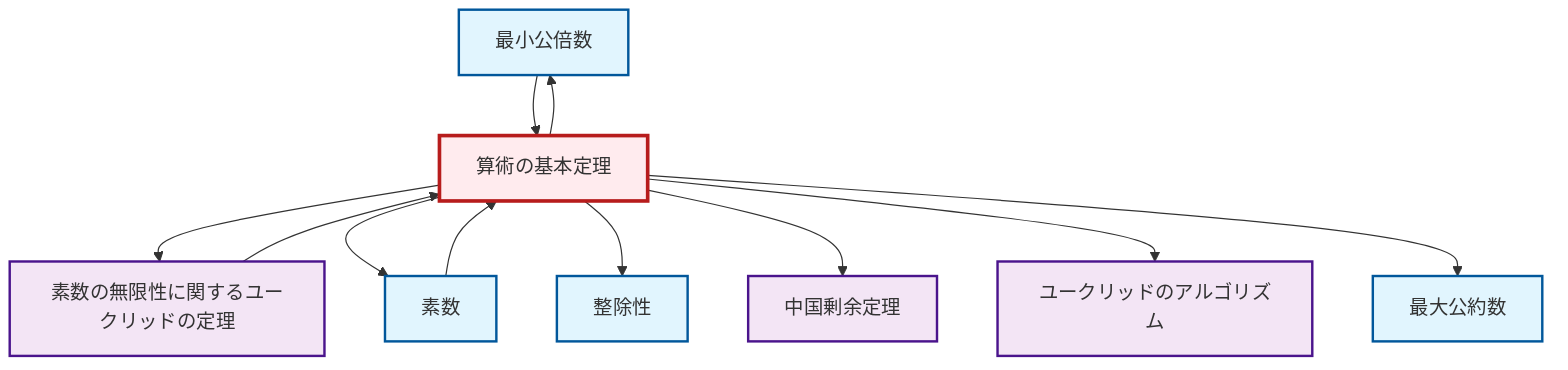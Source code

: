 graph TD
    classDef definition fill:#e1f5fe,stroke:#01579b,stroke-width:2px
    classDef theorem fill:#f3e5f5,stroke:#4a148c,stroke-width:2px
    classDef axiom fill:#fff3e0,stroke:#e65100,stroke-width:2px
    classDef example fill:#e8f5e9,stroke:#1b5e20,stroke-width:2px
    classDef current fill:#ffebee,stroke:#b71c1c,stroke-width:3px
    def-lcm["最小公倍数"]:::definition
    thm-fundamental-arithmetic["算術の基本定理"]:::theorem
    def-gcd["最大公約数"]:::definition
    def-prime["素数"]:::definition
    def-divisibility["整除性"]:::definition
    thm-chinese-remainder["中国剰余定理"]:::theorem
    thm-euclidean-algorithm["ユークリッドのアルゴリズム"]:::theorem
    thm-euclid-infinitude-primes["素数の無限性に関するユークリッドの定理"]:::theorem
    thm-fundamental-arithmetic --> thm-euclid-infinitude-primes
    thm-fundamental-arithmetic --> def-prime
    def-lcm --> thm-fundamental-arithmetic
    def-prime --> thm-fundamental-arithmetic
    thm-fundamental-arithmetic --> def-divisibility
    thm-fundamental-arithmetic --> thm-chinese-remainder
    thm-fundamental-arithmetic --> thm-euclidean-algorithm
    thm-fundamental-arithmetic --> def-lcm
    thm-euclid-infinitude-primes --> thm-fundamental-arithmetic
    thm-fundamental-arithmetic --> def-gcd
    class thm-fundamental-arithmetic current
